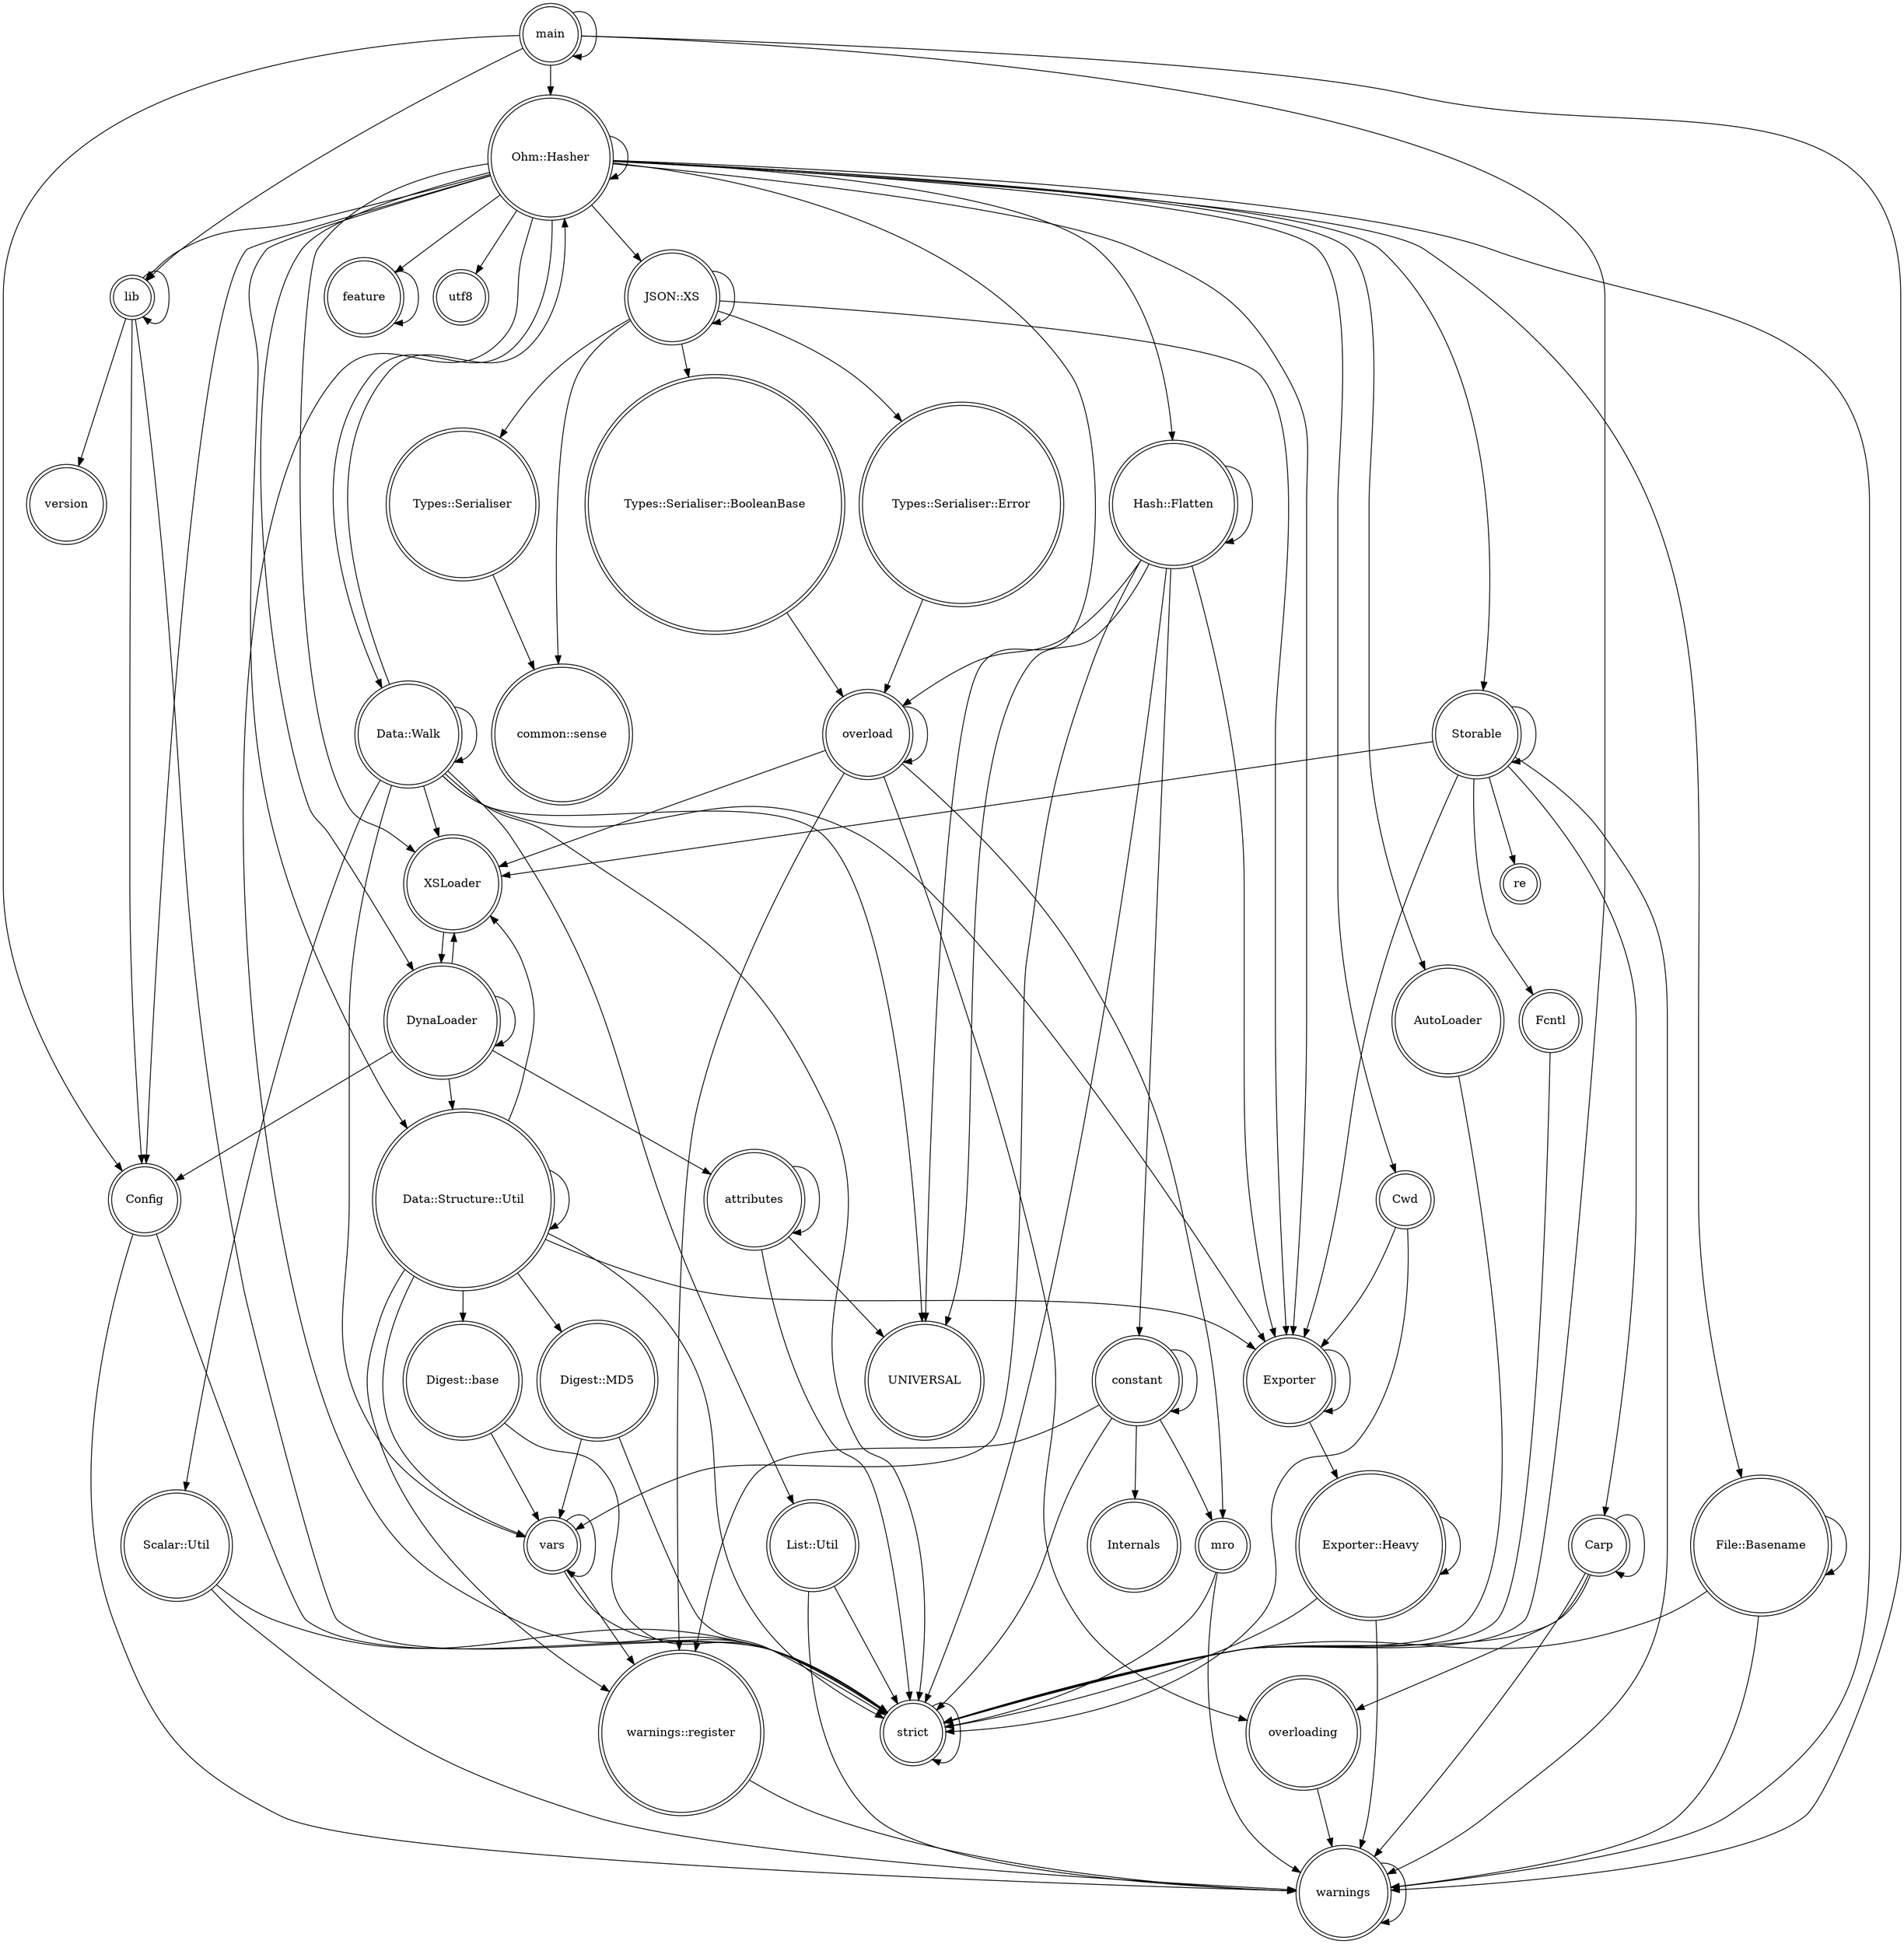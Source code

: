 digraph {
graph [overlap=false]
node [shape=doublecircle];
"main" -> "Config";
"constant" -> "constant";
"main" -> "strict";
"Data::Walk" -> "Ohm::Hasher";
"XSLoader" -> "DynaLoader";
"Hash::Flatten" -> "Exporter";
"Types::Serialiser" -> "common::sense";
"overload" -> "overload";
"List::Util" -> "warnings";
"Exporter::Heavy" -> "warnings";
"Exporter::Heavy" -> "Exporter::Heavy";
"Data::Structure::Util" -> "warnings::register";
"Ohm::Hasher" -> "AutoLoader";
"JSON::XS" -> "Exporter";
"DynaLoader" -> "XSLoader";
"Carp" -> "overloading";
"Ohm::Hasher" -> "Storable";
"Digest::base" -> "strict";
"Data::Walk" -> "Exporter";
"overloading" -> "warnings";
"feature" -> "feature";
"lib" -> "version";
"Data::Walk" -> "List::Util";
"Storable" -> "Fcntl";
"Storable" -> "re";
"Config" -> "strict";
"Carp" -> "Carp";
"Scalar::Util" -> "strict";
"strict" -> "strict";
"constant" -> "Internals";
"Data::Walk" -> "vars";
"Ohm::Hasher" -> "DynaLoader";
"DynaLoader" -> "Config";
"Types::Serialiser::Error" -> "overload";
"List::Util" -> "strict";
"attributes" -> "attributes";
"Data::Walk" -> "UNIVERSAL";
"Ohm::Hasher" -> "JSON::XS";
"Digest::MD5" -> "strict";
"Digest::MD5" -> "vars";
"Storable" -> "XSLoader";
"Types::Serialiser::BooleanBase" -> "overload";
"Ohm::Hasher" -> "Hash::Flatten";
"Ohm::Hasher" -> "Data::Walk";
"overload" -> "overloading";
"constant" -> "mro";
"Ohm::Hasher" -> "Data::Structure::Util";
"Data::Structure::Util" -> "XSLoader";
"constant" -> "strict";
"Ohm::Hasher" -> "UNIVERSAL";
"Cwd" -> "Exporter";
"Hash::Flatten" -> "vars";
"Digest::base" -> "vars";
"Storable" -> "warnings";
"Data::Structure::Util" -> "Exporter";
"Data::Walk" -> "Scalar::Util";
"Exporter::Heavy" -> "strict";
"warnings::register" -> "warnings";
"Carp" -> "warnings";
"attributes" -> "UNIVERSAL";
"Data::Walk" -> "XSLoader";
"Fcntl" -> "strict";
"Cwd" -> "strict";
"vars" -> "warnings::register";
"Exporter" -> "Exporter::Heavy";
"lib" -> "lib";
"Data::Structure::Util" -> "Data::Structure::Util";
"Hash::Flatten" -> "overload";
"Storable" -> "Storable";
"Ohm::Hasher" -> "warnings";
"JSON::XS" -> "Types::Serialiser::Error";
"File::Basename" -> "strict";
"Hash::Flatten" -> "strict";
"Hash::Flatten" -> "UNIVERSAL";
"Hash::Flatten" -> "Hash::Flatten";
"Ohm::Hasher" -> "Ohm::Hasher";
"Ohm::Hasher" -> "utf8";
"DynaLoader" -> "Data::Structure::Util";
"JSON::XS" -> "Types::Serialiser";
"JSON::XS" -> "common::sense";
"Ohm::Hasher" -> "Config";
"vars" -> "vars";
"main" -> "warnings";
"File::Basename" -> "File::Basename";
"Ohm::Hasher" -> "lib";
"lib" -> "strict";
"mro" -> "strict";
"Ohm::Hasher" -> "strict";
"attributes" -> "strict";
"JSON::XS" -> "JSON::XS";
"Ohm::Hasher" -> "XSLoader";
"Storable" -> "Exporter";
"DynaLoader" -> "DynaLoader";
"main" -> "Ohm::Hasher";
"mro" -> "warnings";
"Ohm::Hasher" -> "feature";
"lib" -> "Config";
"Data::Structure::Util" -> "Digest::base";
"Storable" -> "Carp";
"overload" -> "warnings::register";
"Data::Structure::Util" -> "Digest::MD5";
"Data::Walk" -> "Data::Walk";
"Ohm::Hasher" -> "Cwd";
"Data::Structure::Util" -> "strict";
"main" -> "lib";
"warnings" -> "warnings";
"AutoLoader" -> "strict";
"DynaLoader" -> "attributes";
"Carp" -> "strict";
"overload" -> "XSLoader";
"File::Basename" -> "warnings";
"Hash::Flatten" -> "constant";
"JSON::XS" -> "Types::Serialiser::BooleanBase";
"Data::Walk" -> "strict";
"constant" -> "warnings::register";
"overload" -> "mro";
"vars" -> "strict";
"Config" -> "warnings";
"Ohm::Hasher" -> "Exporter";
"main" -> "main";
"Data::Structure::Util" -> "vars";
"Ohm::Hasher" -> "File::Basename";
"Exporter" -> "Exporter";
"Scalar::Util" -> "warnings";
}
